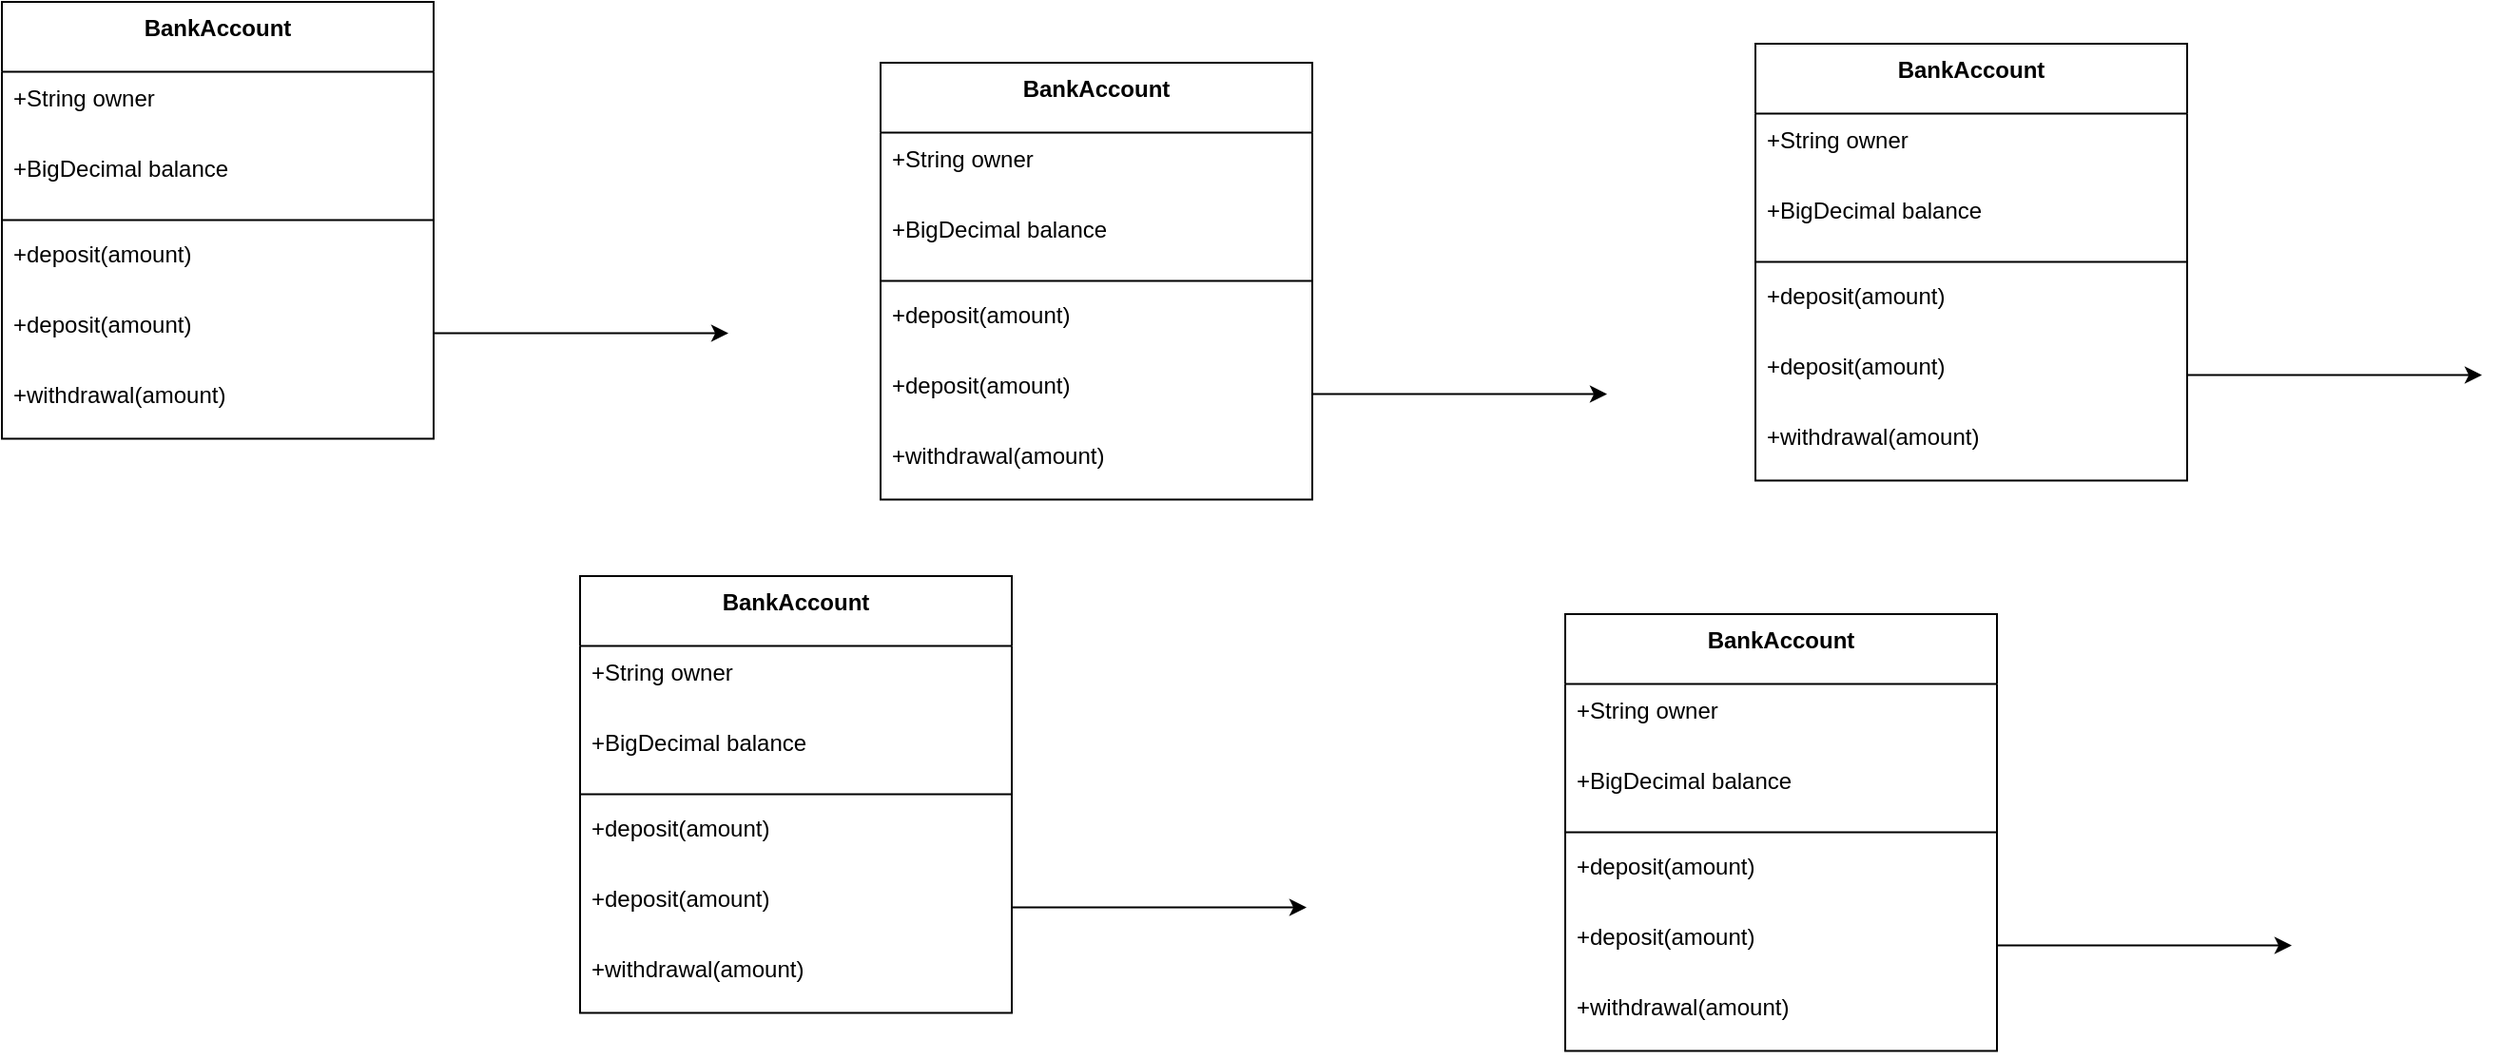 <mxfile version="28.2.3">
  <diagram id="MBN5Ax_XAcTObYs0oMUM" name="Page-1">
    <mxGraphModel dx="1375" dy="899" grid="1" gridSize="10" guides="1" tooltips="1" connect="1" arrows="1" fold="1" page="1" pageScale="1" pageWidth="850" pageHeight="1100" math="0" shadow="0">
      <root>
        <mxCell id="0" />
        <mxCell id="1" parent="0" />
        <mxCell id="2" value="BankAccount" style="swimlane;fontStyle=1;align=center;verticalAlign=top;childLayout=stackLayout;horizontal=1;startSize=36.8;horizontalStack=0;resizeParent=1;resizeParentMax=0;resizeLast=0;collapsible=0;marginBottom=0;" parent="1" vertex="1">
          <mxGeometry x="8" y="8" width="227" height="229.8" as="geometry" />
        </mxCell>
        <mxCell id="3" value="+String owner" style="text;strokeColor=none;fillColor=none;align=left;verticalAlign=top;spacingLeft=4;spacingRight=4;overflow=hidden;rotatable=0;points=[[0,0.5],[1,0.5]];portConstraint=eastwest;" parent="2" vertex="1">
          <mxGeometry y="36.8" width="227" height="37" as="geometry" />
        </mxCell>
        <mxCell id="4" value="+BigDecimal balance" style="text;strokeColor=none;fillColor=none;align=left;verticalAlign=top;spacingLeft=4;spacingRight=4;overflow=hidden;rotatable=0;points=[[0,0.5],[1,0.5]];portConstraint=eastwest;" parent="2" vertex="1">
          <mxGeometry y="73.8" width="227" height="37" as="geometry" />
        </mxCell>
        <mxCell id="5" style="line;strokeWidth=1;fillColor=none;align=left;verticalAlign=middle;spacingTop=-1;spacingLeft=3;spacingRight=3;rotatable=0;labelPosition=right;points=[];portConstraint=eastwest;strokeColor=inherit;" parent="2" vertex="1">
          <mxGeometry y="110.8" width="227" height="8" as="geometry" />
        </mxCell>
        <mxCell id="6" value="+deposit(amount)" style="text;strokeColor=none;fillColor=none;align=left;verticalAlign=top;spacingLeft=4;spacingRight=4;overflow=hidden;rotatable=0;points=[[0,0.5],[1,0.5]];portConstraint=eastwest;" parent="2" vertex="1">
          <mxGeometry y="118.8" width="227" height="37" as="geometry" />
        </mxCell>
        <mxCell id="JArvDASlxlVk8BBX_5Ql-8" style="edgeStyle=orthogonalEdgeStyle;rounded=0;orthogonalLoop=1;jettySize=auto;html=1;" parent="2" source="JArvDASlxlVk8BBX_5Ql-7" edge="1">
          <mxGeometry relative="1" as="geometry">
            <mxPoint x="382" y="174.3" as="targetPoint" />
          </mxGeometry>
        </mxCell>
        <mxCell id="JArvDASlxlVk8BBX_5Ql-7" value="+deposit(amount)" style="text;strokeColor=none;fillColor=none;align=left;verticalAlign=top;spacingLeft=4;spacingRight=4;overflow=hidden;rotatable=0;points=[[0,0.5],[1,0.5]];portConstraint=eastwest;" parent="2" vertex="1">
          <mxGeometry y="155.8" width="227" height="37" as="geometry" />
        </mxCell>
        <mxCell id="7" value="+withdrawal(amount)" style="text;strokeColor=none;fillColor=none;align=left;verticalAlign=top;spacingLeft=4;spacingRight=4;overflow=hidden;rotatable=0;points=[[0,0.5],[1,0.5]];portConstraint=eastwest;" parent="2" vertex="1">
          <mxGeometry y="192.8" width="227" height="37" as="geometry" />
        </mxCell>
        <mxCell id="JArvDASlxlVk8BBX_5Ql-9" value="BankAccount" style="swimlane;fontStyle=1;align=center;verticalAlign=top;childLayout=stackLayout;horizontal=1;startSize=36.8;horizontalStack=0;resizeParent=1;resizeParentMax=0;resizeLast=0;collapsible=0;marginBottom=0;" parent="1" vertex="1">
          <mxGeometry x="312" y="310" width="227" height="229.8" as="geometry" />
        </mxCell>
        <mxCell id="JArvDASlxlVk8BBX_5Ql-10" value="+String owner" style="text;strokeColor=none;fillColor=none;align=left;verticalAlign=top;spacingLeft=4;spacingRight=4;overflow=hidden;rotatable=0;points=[[0,0.5],[1,0.5]];portConstraint=eastwest;" parent="JArvDASlxlVk8BBX_5Ql-9" vertex="1">
          <mxGeometry y="36.8" width="227" height="37" as="geometry" />
        </mxCell>
        <mxCell id="JArvDASlxlVk8BBX_5Ql-11" value="+BigDecimal balance" style="text;strokeColor=none;fillColor=none;align=left;verticalAlign=top;spacingLeft=4;spacingRight=4;overflow=hidden;rotatable=0;points=[[0,0.5],[1,0.5]];portConstraint=eastwest;" parent="JArvDASlxlVk8BBX_5Ql-9" vertex="1">
          <mxGeometry y="73.8" width="227" height="37" as="geometry" />
        </mxCell>
        <mxCell id="JArvDASlxlVk8BBX_5Ql-12" style="line;strokeWidth=1;fillColor=none;align=left;verticalAlign=middle;spacingTop=-1;spacingLeft=3;spacingRight=3;rotatable=0;labelPosition=right;points=[];portConstraint=eastwest;strokeColor=inherit;" parent="JArvDASlxlVk8BBX_5Ql-9" vertex="1">
          <mxGeometry y="110.8" width="227" height="8" as="geometry" />
        </mxCell>
        <mxCell id="JArvDASlxlVk8BBX_5Ql-13" value="+deposit(amount)" style="text;strokeColor=none;fillColor=none;align=left;verticalAlign=top;spacingLeft=4;spacingRight=4;overflow=hidden;rotatable=0;points=[[0,0.5],[1,0.5]];portConstraint=eastwest;" parent="JArvDASlxlVk8BBX_5Ql-9" vertex="1">
          <mxGeometry y="118.8" width="227" height="37" as="geometry" />
        </mxCell>
        <mxCell id="JArvDASlxlVk8BBX_5Ql-14" style="edgeStyle=orthogonalEdgeStyle;rounded=0;orthogonalLoop=1;jettySize=auto;html=1;" parent="JArvDASlxlVk8BBX_5Ql-9" source="JArvDASlxlVk8BBX_5Ql-15" edge="1">
          <mxGeometry relative="1" as="geometry">
            <mxPoint x="382" y="174.3" as="targetPoint" />
          </mxGeometry>
        </mxCell>
        <mxCell id="JArvDASlxlVk8BBX_5Ql-15" value="+deposit(amount)" style="text;strokeColor=none;fillColor=none;align=left;verticalAlign=top;spacingLeft=4;spacingRight=4;overflow=hidden;rotatable=0;points=[[0,0.5],[1,0.5]];portConstraint=eastwest;" parent="JArvDASlxlVk8BBX_5Ql-9" vertex="1">
          <mxGeometry y="155.8" width="227" height="37" as="geometry" />
        </mxCell>
        <mxCell id="JArvDASlxlVk8BBX_5Ql-16" value="+withdrawal(amount)" style="text;strokeColor=none;fillColor=none;align=left;verticalAlign=top;spacingLeft=4;spacingRight=4;overflow=hidden;rotatable=0;points=[[0,0.5],[1,0.5]];portConstraint=eastwest;" parent="JArvDASlxlVk8BBX_5Ql-9" vertex="1">
          <mxGeometry y="192.8" width="227" height="37" as="geometry" />
        </mxCell>
        <mxCell id="JArvDASlxlVk8BBX_5Ql-17" value="BankAccount" style="swimlane;fontStyle=1;align=center;verticalAlign=top;childLayout=stackLayout;horizontal=1;startSize=36.8;horizontalStack=0;resizeParent=1;resizeParentMax=0;resizeLast=0;collapsible=0;marginBottom=0;" parent="1" vertex="1">
          <mxGeometry x="470" y="40" width="227" height="229.8" as="geometry" />
        </mxCell>
        <mxCell id="JArvDASlxlVk8BBX_5Ql-18" value="+String owner" style="text;strokeColor=none;fillColor=none;align=left;verticalAlign=top;spacingLeft=4;spacingRight=4;overflow=hidden;rotatable=0;points=[[0,0.5],[1,0.5]];portConstraint=eastwest;" parent="JArvDASlxlVk8BBX_5Ql-17" vertex="1">
          <mxGeometry y="36.8" width="227" height="37" as="geometry" />
        </mxCell>
        <mxCell id="JArvDASlxlVk8BBX_5Ql-19" value="+BigDecimal balance" style="text;strokeColor=none;fillColor=none;align=left;verticalAlign=top;spacingLeft=4;spacingRight=4;overflow=hidden;rotatable=0;points=[[0,0.5],[1,0.5]];portConstraint=eastwest;" parent="JArvDASlxlVk8BBX_5Ql-17" vertex="1">
          <mxGeometry y="73.8" width="227" height="37" as="geometry" />
        </mxCell>
        <mxCell id="JArvDASlxlVk8BBX_5Ql-20" style="line;strokeWidth=1;fillColor=none;align=left;verticalAlign=middle;spacingTop=-1;spacingLeft=3;spacingRight=3;rotatable=0;labelPosition=right;points=[];portConstraint=eastwest;strokeColor=inherit;" parent="JArvDASlxlVk8BBX_5Ql-17" vertex="1">
          <mxGeometry y="110.8" width="227" height="8" as="geometry" />
        </mxCell>
        <mxCell id="JArvDASlxlVk8BBX_5Ql-21" value="+deposit(amount)" style="text;strokeColor=none;fillColor=none;align=left;verticalAlign=top;spacingLeft=4;spacingRight=4;overflow=hidden;rotatable=0;points=[[0,0.5],[1,0.5]];portConstraint=eastwest;" parent="JArvDASlxlVk8BBX_5Ql-17" vertex="1">
          <mxGeometry y="118.8" width="227" height="37" as="geometry" />
        </mxCell>
        <mxCell id="JArvDASlxlVk8BBX_5Ql-22" style="edgeStyle=orthogonalEdgeStyle;rounded=0;orthogonalLoop=1;jettySize=auto;html=1;" parent="JArvDASlxlVk8BBX_5Ql-17" source="JArvDASlxlVk8BBX_5Ql-23" edge="1">
          <mxGeometry relative="1" as="geometry">
            <mxPoint x="382" y="174.3" as="targetPoint" />
          </mxGeometry>
        </mxCell>
        <mxCell id="JArvDASlxlVk8BBX_5Ql-23" value="+deposit(amount)" style="text;strokeColor=none;fillColor=none;align=left;verticalAlign=top;spacingLeft=4;spacingRight=4;overflow=hidden;rotatable=0;points=[[0,0.5],[1,0.5]];portConstraint=eastwest;" parent="JArvDASlxlVk8BBX_5Ql-17" vertex="1">
          <mxGeometry y="155.8" width="227" height="37" as="geometry" />
        </mxCell>
        <mxCell id="JArvDASlxlVk8BBX_5Ql-24" value="+withdrawal(amount)" style="text;strokeColor=none;fillColor=none;align=left;verticalAlign=top;spacingLeft=4;spacingRight=4;overflow=hidden;rotatable=0;points=[[0,0.5],[1,0.5]];portConstraint=eastwest;" parent="JArvDASlxlVk8BBX_5Ql-17" vertex="1">
          <mxGeometry y="192.8" width="227" height="37" as="geometry" />
        </mxCell>
        <mxCell id="2emq7j0yqCR1m0sPUYou-7" value="BankAccount" style="swimlane;fontStyle=1;align=center;verticalAlign=top;childLayout=stackLayout;horizontal=1;startSize=36.8;horizontalStack=0;resizeParent=1;resizeParentMax=0;resizeLast=0;collapsible=0;marginBottom=0;" parent="1" vertex="1">
          <mxGeometry x="830" y="330" width="227" height="229.8" as="geometry" />
        </mxCell>
        <mxCell id="2emq7j0yqCR1m0sPUYou-8" value="+String owner" style="text;strokeColor=none;fillColor=none;align=left;verticalAlign=top;spacingLeft=4;spacingRight=4;overflow=hidden;rotatable=0;points=[[0,0.5],[1,0.5]];portConstraint=eastwest;" parent="2emq7j0yqCR1m0sPUYou-7" vertex="1">
          <mxGeometry y="36.8" width="227" height="37" as="geometry" />
        </mxCell>
        <mxCell id="2emq7j0yqCR1m0sPUYou-9" value="+BigDecimal balance" style="text;strokeColor=none;fillColor=none;align=left;verticalAlign=top;spacingLeft=4;spacingRight=4;overflow=hidden;rotatable=0;points=[[0,0.5],[1,0.5]];portConstraint=eastwest;" parent="2emq7j0yqCR1m0sPUYou-7" vertex="1">
          <mxGeometry y="73.8" width="227" height="37" as="geometry" />
        </mxCell>
        <mxCell id="2emq7j0yqCR1m0sPUYou-10" style="line;strokeWidth=1;fillColor=none;align=left;verticalAlign=middle;spacingTop=-1;spacingLeft=3;spacingRight=3;rotatable=0;labelPosition=right;points=[];portConstraint=eastwest;strokeColor=inherit;" parent="2emq7j0yqCR1m0sPUYou-7" vertex="1">
          <mxGeometry y="110.8" width="227" height="8" as="geometry" />
        </mxCell>
        <mxCell id="2emq7j0yqCR1m0sPUYou-11" value="+deposit(amount)" style="text;strokeColor=none;fillColor=none;align=left;verticalAlign=top;spacingLeft=4;spacingRight=4;overflow=hidden;rotatable=0;points=[[0,0.5],[1,0.5]];portConstraint=eastwest;" parent="2emq7j0yqCR1m0sPUYou-7" vertex="1">
          <mxGeometry y="118.8" width="227" height="37" as="geometry" />
        </mxCell>
        <mxCell id="2emq7j0yqCR1m0sPUYou-12" style="edgeStyle=orthogonalEdgeStyle;rounded=0;orthogonalLoop=1;jettySize=auto;html=1;" parent="2emq7j0yqCR1m0sPUYou-7" source="2emq7j0yqCR1m0sPUYou-13" edge="1">
          <mxGeometry relative="1" as="geometry">
            <mxPoint x="382" y="174.3" as="targetPoint" />
          </mxGeometry>
        </mxCell>
        <mxCell id="2emq7j0yqCR1m0sPUYou-13" value="+deposit(amount)" style="text;strokeColor=none;fillColor=none;align=left;verticalAlign=top;spacingLeft=4;spacingRight=4;overflow=hidden;rotatable=0;points=[[0,0.5],[1,0.5]];portConstraint=eastwest;" parent="2emq7j0yqCR1m0sPUYou-7" vertex="1">
          <mxGeometry y="155.8" width="227" height="37" as="geometry" />
        </mxCell>
        <mxCell id="2emq7j0yqCR1m0sPUYou-14" value="+withdrawal(amount)" style="text;strokeColor=none;fillColor=none;align=left;verticalAlign=top;spacingLeft=4;spacingRight=4;overflow=hidden;rotatable=0;points=[[0,0.5],[1,0.5]];portConstraint=eastwest;" parent="2emq7j0yqCR1m0sPUYou-7" vertex="1">
          <mxGeometry y="192.8" width="227" height="37" as="geometry" />
        </mxCell>
        <mxCell id="9ezwRwBVkTCNks9ZiKuR-7" value="BankAccount" style="swimlane;fontStyle=1;align=center;verticalAlign=top;childLayout=stackLayout;horizontal=1;startSize=36.8;horizontalStack=0;resizeParent=1;resizeParentMax=0;resizeLast=0;collapsible=0;marginBottom=0;" vertex="1" parent="1">
          <mxGeometry x="930" y="30" width="227" height="229.8" as="geometry" />
        </mxCell>
        <mxCell id="9ezwRwBVkTCNks9ZiKuR-8" value="+String owner" style="text;strokeColor=none;fillColor=none;align=left;verticalAlign=top;spacingLeft=4;spacingRight=4;overflow=hidden;rotatable=0;points=[[0,0.5],[1,0.5]];portConstraint=eastwest;" vertex="1" parent="9ezwRwBVkTCNks9ZiKuR-7">
          <mxGeometry y="36.8" width="227" height="37" as="geometry" />
        </mxCell>
        <mxCell id="9ezwRwBVkTCNks9ZiKuR-9" value="+BigDecimal balance" style="text;strokeColor=none;fillColor=none;align=left;verticalAlign=top;spacingLeft=4;spacingRight=4;overflow=hidden;rotatable=0;points=[[0,0.5],[1,0.5]];portConstraint=eastwest;" vertex="1" parent="9ezwRwBVkTCNks9ZiKuR-7">
          <mxGeometry y="73.8" width="227" height="37" as="geometry" />
        </mxCell>
        <mxCell id="9ezwRwBVkTCNks9ZiKuR-10" style="line;strokeWidth=1;fillColor=none;align=left;verticalAlign=middle;spacingTop=-1;spacingLeft=3;spacingRight=3;rotatable=0;labelPosition=right;points=[];portConstraint=eastwest;strokeColor=inherit;" vertex="1" parent="9ezwRwBVkTCNks9ZiKuR-7">
          <mxGeometry y="110.8" width="227" height="8" as="geometry" />
        </mxCell>
        <mxCell id="9ezwRwBVkTCNks9ZiKuR-11" value="+deposit(amount)" style="text;strokeColor=none;fillColor=none;align=left;verticalAlign=top;spacingLeft=4;spacingRight=4;overflow=hidden;rotatable=0;points=[[0,0.5],[1,0.5]];portConstraint=eastwest;" vertex="1" parent="9ezwRwBVkTCNks9ZiKuR-7">
          <mxGeometry y="118.8" width="227" height="37" as="geometry" />
        </mxCell>
        <mxCell id="9ezwRwBVkTCNks9ZiKuR-12" style="edgeStyle=orthogonalEdgeStyle;rounded=0;orthogonalLoop=1;jettySize=auto;html=1;" edge="1" parent="9ezwRwBVkTCNks9ZiKuR-7" source="9ezwRwBVkTCNks9ZiKuR-13">
          <mxGeometry relative="1" as="geometry">
            <mxPoint x="382" y="174.3" as="targetPoint" />
          </mxGeometry>
        </mxCell>
        <mxCell id="9ezwRwBVkTCNks9ZiKuR-13" value="+deposit(amount)" style="text;strokeColor=none;fillColor=none;align=left;verticalAlign=top;spacingLeft=4;spacingRight=4;overflow=hidden;rotatable=0;points=[[0,0.5],[1,0.5]];portConstraint=eastwest;" vertex="1" parent="9ezwRwBVkTCNks9ZiKuR-7">
          <mxGeometry y="155.8" width="227" height="37" as="geometry" />
        </mxCell>
        <mxCell id="9ezwRwBVkTCNks9ZiKuR-14" value="+withdrawal(amount)" style="text;strokeColor=none;fillColor=none;align=left;verticalAlign=top;spacingLeft=4;spacingRight=4;overflow=hidden;rotatable=0;points=[[0,0.5],[1,0.5]];portConstraint=eastwest;" vertex="1" parent="9ezwRwBVkTCNks9ZiKuR-7">
          <mxGeometry y="192.8" width="227" height="37" as="geometry" />
        </mxCell>
      </root>
    </mxGraphModel>
  </diagram>
</mxfile>
